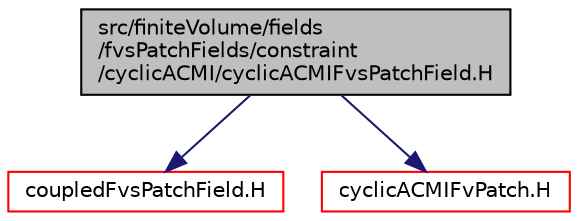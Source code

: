 digraph "src/finiteVolume/fields/fvsPatchFields/constraint/cyclicACMI/cyclicACMIFvsPatchField.H"
{
  bgcolor="transparent";
  edge [fontname="Helvetica",fontsize="10",labelfontname="Helvetica",labelfontsize="10"];
  node [fontname="Helvetica",fontsize="10",shape=record];
  Node0 [label="src/finiteVolume/fields\l/fvsPatchFields/constraint\l/cyclicACMI/cyclicACMIFvsPatchField.H",height=0.2,width=0.4,color="black", fillcolor="grey75", style="filled", fontcolor="black"];
  Node0 -> Node1 [color="midnightblue",fontsize="10",style="solid",fontname="Helvetica"];
  Node1 [label="coupledFvsPatchField.H",height=0.2,width=0.4,color="red",URL="$a02663.html"];
  Node0 -> Node213 [color="midnightblue",fontsize="10",style="solid",fontname="Helvetica"];
  Node213 [label="cyclicACMIFvPatch.H",height=0.2,width=0.4,color="red",URL="$a03770.html"];
}

